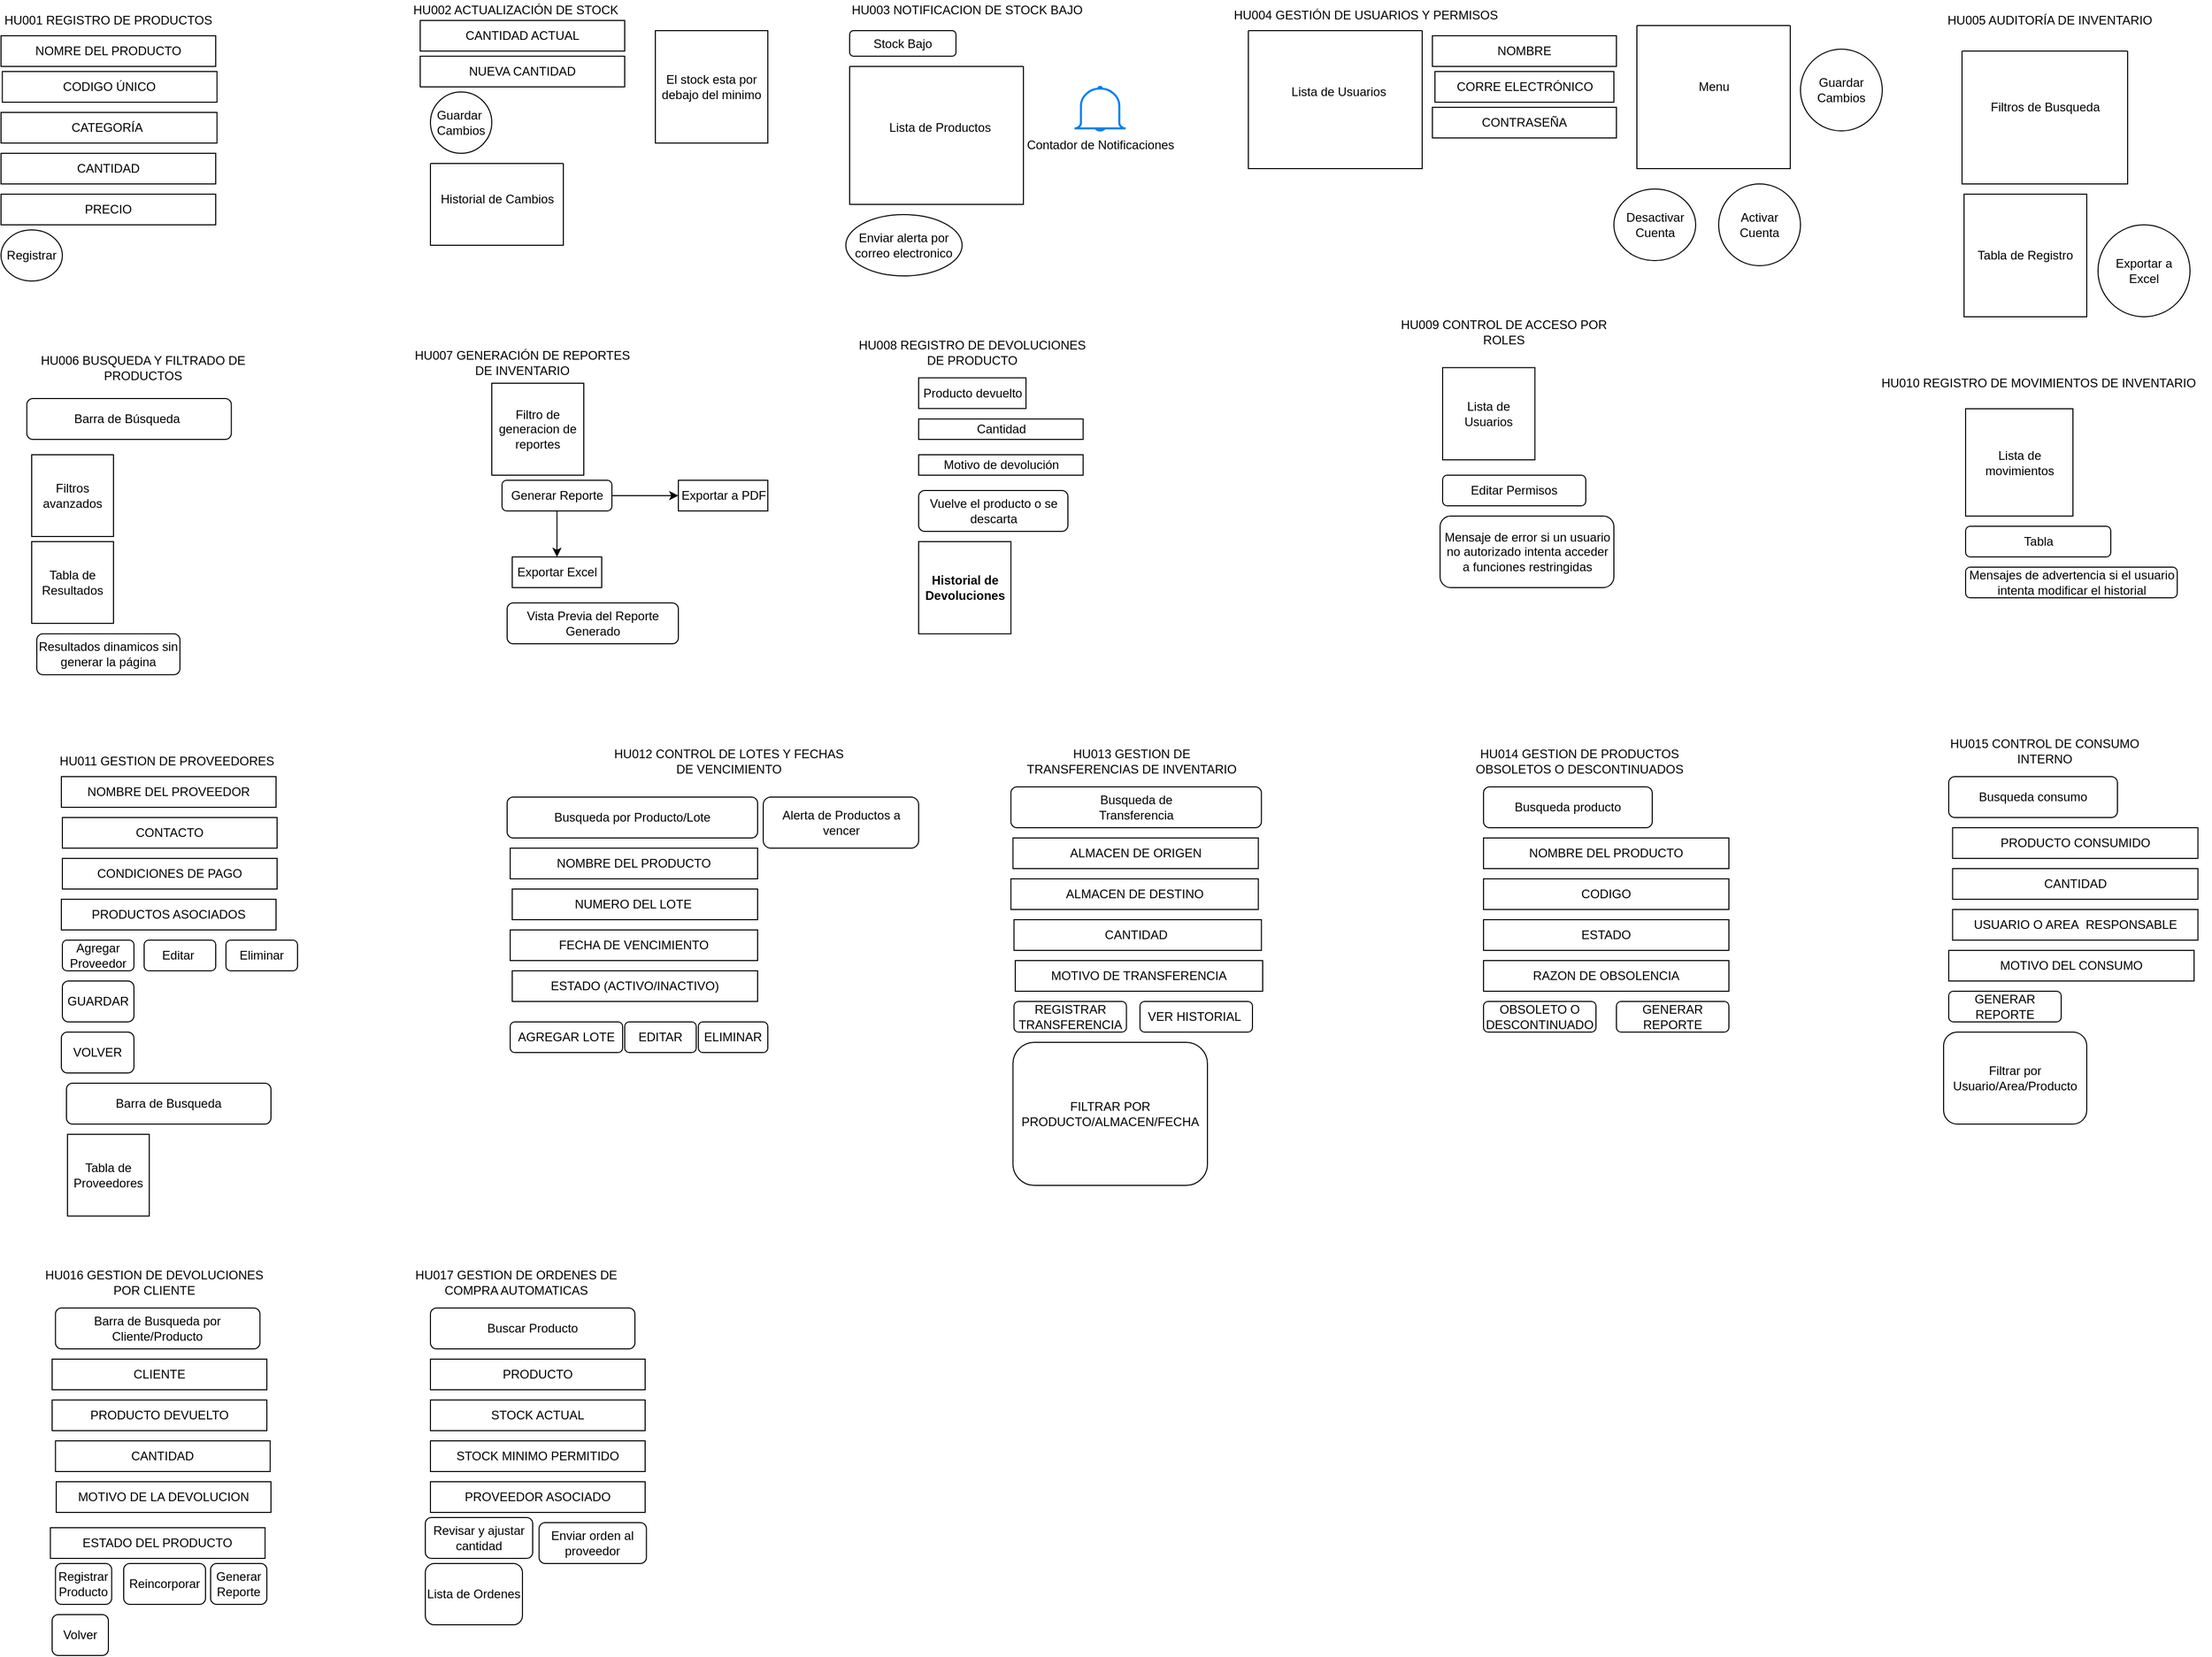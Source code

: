 <mxfile version="22.0.2" type="device">
  <diagram name="Página-1" id="HK1CGhj44MhqgQAOxeRb">
    <mxGraphModel dx="1877" dy="621" grid="1" gridSize="10" guides="1" tooltips="1" connect="1" arrows="1" fold="1" page="1" pageScale="1" pageWidth="827" pageHeight="1169" math="0" shadow="0">
      <root>
        <mxCell id="0" />
        <mxCell id="1" parent="0" />
        <mxCell id="aqqvkuQMwJCHRrwaiHrW-1" value="NOMRE DEL PRODUCTO" style="rounded=0;whiteSpace=wrap;html=1;" parent="1" vertex="1">
          <mxGeometry x="-810" y="35" width="210" height="30" as="geometry" />
        </mxCell>
        <mxCell id="nvygjXkL4xdVRS7agcdF-1" value="CODIGO ÚNICO" style="rounded=0;whiteSpace=wrap;html=1;" parent="1" vertex="1">
          <mxGeometry x="-808.75" y="70" width="210" height="30" as="geometry" />
        </mxCell>
        <mxCell id="nvygjXkL4xdVRS7agcdF-2" value="CATEGORÍA&amp;nbsp;" style="rounded=0;whiteSpace=wrap;html=1;" parent="1" vertex="1">
          <mxGeometry x="-810" y="110" width="211.25" height="30" as="geometry" />
        </mxCell>
        <mxCell id="nvygjXkL4xdVRS7agcdF-3" value="CANTIDAD" style="rounded=0;whiteSpace=wrap;html=1;" parent="1" vertex="1">
          <mxGeometry x="-810" y="150" width="210" height="30" as="geometry" />
        </mxCell>
        <mxCell id="nvygjXkL4xdVRS7agcdF-4" value="PRECIO" style="rounded=0;whiteSpace=wrap;html=1;" parent="1" vertex="1">
          <mxGeometry x="-810" y="190" width="210" height="30" as="geometry" />
        </mxCell>
        <mxCell id="nvygjXkL4xdVRS7agcdF-6" value="HU001 REGISTRO DE PRODUCTOS" style="text;html=1;strokeColor=none;fillColor=none;align=center;verticalAlign=middle;whiteSpace=wrap;rounded=0;" parent="1" vertex="1">
          <mxGeometry x="-810" y="5" width="210" height="30" as="geometry" />
        </mxCell>
        <mxCell id="nvygjXkL4xdVRS7agcdF-8" style="edgeStyle=orthogonalEdgeStyle;rounded=0;orthogonalLoop=1;jettySize=auto;html=1;exitX=0.5;exitY=1;exitDx=0;exitDy=0;" parent="1" edge="1">
          <mxGeometry relative="1" as="geometry">
            <mxPoint x="80" y="64" as="sourcePoint" />
            <mxPoint x="80" y="64" as="targetPoint" />
          </mxGeometry>
        </mxCell>
        <mxCell id="nvygjXkL4xdVRS7agcdF-9" style="edgeStyle=orthogonalEdgeStyle;rounded=0;orthogonalLoop=1;jettySize=auto;html=1;exitX=0.5;exitY=1;exitDx=0;exitDy=0;" parent="1" source="nvygjXkL4xdVRS7agcdF-1" target="nvygjXkL4xdVRS7agcdF-1" edge="1">
          <mxGeometry relative="1" as="geometry" />
        </mxCell>
        <mxCell id="nvygjXkL4xdVRS7agcdF-10" value="HU002 ACTUALIZACIÓN DE STOCK" style="text;html=1;strokeColor=none;fillColor=none;align=center;verticalAlign=middle;whiteSpace=wrap;rounded=0;" parent="1" vertex="1">
          <mxGeometry x="-413" width="213" height="20" as="geometry" />
        </mxCell>
        <mxCell id="nvygjXkL4xdVRS7agcdF-11" value="CANTIDAD ACTUAL" style="rounded=0;whiteSpace=wrap;html=1;" parent="1" vertex="1">
          <mxGeometry x="-400" y="20" width="200" height="30" as="geometry" />
        </mxCell>
        <mxCell id="nvygjXkL4xdVRS7agcdF-12" value="NUEVA CANTIDAD" style="rounded=0;whiteSpace=wrap;html=1;" parent="1" vertex="1">
          <mxGeometry x="-400" y="55" width="200" height="30" as="geometry" />
        </mxCell>
        <mxCell id="nvygjXkL4xdVRS7agcdF-18" style="edgeStyle=orthogonalEdgeStyle;rounded=0;orthogonalLoop=1;jettySize=auto;html=1;exitX=0.5;exitY=1;exitDx=0;exitDy=0;" parent="1" source="nvygjXkL4xdVRS7agcdF-12" target="nvygjXkL4xdVRS7agcdF-12" edge="1">
          <mxGeometry relative="1" as="geometry" />
        </mxCell>
        <mxCell id="nvygjXkL4xdVRS7agcdF-19" style="edgeStyle=orthogonalEdgeStyle;rounded=0;orthogonalLoop=1;jettySize=auto;html=1;exitX=0.5;exitY=1;exitDx=0;exitDy=0;" parent="1" edge="1">
          <mxGeometry relative="1" as="geometry">
            <mxPoint x="295" y="150" as="sourcePoint" />
            <mxPoint x="295" y="150" as="targetPoint" />
          </mxGeometry>
        </mxCell>
        <mxCell id="nvygjXkL4xdVRS7agcdF-21" value="HU003 NOTIFICACION DE STOCK BAJO" style="text;html=1;strokeColor=none;fillColor=none;align=center;verticalAlign=middle;whiteSpace=wrap;rounded=0;" parent="1" vertex="1">
          <mxGeometry x="20" width="230" height="20" as="geometry" />
        </mxCell>
        <mxCell id="nvygjXkL4xdVRS7agcdF-28" value="HU004 GESTIÓN DE USUARIOS Y PERMISOS" style="text;html=1;strokeColor=none;fillColor=none;align=center;verticalAlign=middle;whiteSpace=wrap;rounded=0;" parent="1" vertex="1">
          <mxGeometry x="390" y="2.842e-14" width="270" height="30" as="geometry" />
        </mxCell>
        <mxCell id="nvygjXkL4xdVRS7agcdF-31" value="HU005 AUDITORÍA DE INVENTARIO" style="text;html=1;strokeColor=none;fillColor=none;align=center;verticalAlign=middle;whiteSpace=wrap;rounded=0;" parent="1" vertex="1">
          <mxGeometry x="1080" y="5" width="228" height="30" as="geometry" />
        </mxCell>
        <mxCell id="nvygjXkL4xdVRS7agcdF-34" value="HU006 BUSQUEDA Y FILTRADO DE PRODUCTOS" style="text;html=1;strokeColor=none;fillColor=none;align=center;verticalAlign=middle;whiteSpace=wrap;rounded=0;" parent="1" vertex="1">
          <mxGeometry x="-784.75" y="345" width="228" height="30" as="geometry" />
        </mxCell>
        <mxCell id="nvygjXkL4xdVRS7agcdF-38" value="HU007 GENERACIÓN DE REPORTES DE INVENTARIO" style="text;html=1;strokeColor=none;fillColor=none;align=center;verticalAlign=middle;whiteSpace=wrap;rounded=0;" parent="1" vertex="1">
          <mxGeometry x="-410" y="339.75" width="220" height="30" as="geometry" />
        </mxCell>
        <mxCell id="nvygjXkL4xdVRS7agcdF-39" value="Filtro de generacion de reportes" style="whiteSpace=wrap;html=1;aspect=fixed;" parent="1" vertex="1">
          <mxGeometry x="-330.0" y="375" width="90" height="90" as="geometry" />
        </mxCell>
        <mxCell id="nvygjXkL4xdVRS7agcdF-43" value="Exportar a PDF&lt;br&gt;" style="rounded=0;whiteSpace=wrap;html=1;" parent="1" vertex="1">
          <mxGeometry x="-147.5" y="470" width="87.5" height="30" as="geometry" />
        </mxCell>
        <mxCell id="nvygjXkL4xdVRS7agcdF-78" style="edgeStyle=orthogonalEdgeStyle;rounded=0;orthogonalLoop=1;jettySize=auto;html=1;" parent="1" source="nvygjXkL4xdVRS7agcdF-44" target="nvygjXkL4xdVRS7agcdF-43" edge="1">
          <mxGeometry relative="1" as="geometry" />
        </mxCell>
        <mxCell id="nvygjXkL4xdVRS7agcdF-79" style="edgeStyle=orthogonalEdgeStyle;rounded=0;orthogonalLoop=1;jettySize=auto;html=1;" parent="1" source="nvygjXkL4xdVRS7agcdF-44" target="nvygjXkL4xdVRS7agcdF-72" edge="1">
          <mxGeometry relative="1" as="geometry" />
        </mxCell>
        <mxCell id="nvygjXkL4xdVRS7agcdF-44" value="Generar Reporte" style="rounded=1;whiteSpace=wrap;html=1;" parent="1" vertex="1">
          <mxGeometry x="-320" y="470" width="107.5" height="30" as="geometry" />
        </mxCell>
        <mxCell id="nvygjXkL4xdVRS7agcdF-45" value="Historial de Devoluciones" style="whiteSpace=wrap;html=1;aspect=fixed;fontStyle=1" parent="1" vertex="1">
          <mxGeometry x="87.5" y="530" width="90.25" height="90.25" as="geometry" />
        </mxCell>
        <mxCell id="nvygjXkL4xdVRS7agcdF-46" value="Vuelve el producto o se descarta" style="rounded=1;whiteSpace=wrap;html=1;" parent="1" vertex="1">
          <mxGeometry x="87.5" y="480" width="146" height="40" as="geometry" />
        </mxCell>
        <mxCell id="nvygjXkL4xdVRS7agcdF-47" value="Editar Permisos" style="rounded=1;whiteSpace=wrap;html=1;" parent="1" vertex="1">
          <mxGeometry x="600" y="465" width="140" height="30" as="geometry" />
        </mxCell>
        <mxCell id="nvygjXkL4xdVRS7agcdF-48" value="HU008 REGISTRO DE DEVOLUCIONES DE PRODUCTO" style="text;html=1;strokeColor=none;fillColor=none;align=center;verticalAlign=middle;whiteSpace=wrap;rounded=0;" parent="1" vertex="1">
          <mxGeometry x="20" y="330" width="240" height="30" as="geometry" />
        </mxCell>
        <mxCell id="nvygjXkL4xdVRS7agcdF-52" value="Stock Bajo" style="rounded=1;whiteSpace=wrap;html=1;" parent="1" vertex="1">
          <mxGeometry x="20" y="30" width="104" height="25" as="geometry" />
        </mxCell>
        <mxCell id="nvygjXkL4xdVRS7agcdF-53" value="Contador de Notificaciones" style="html=1;verticalLabelPosition=bottom;align=center;labelBackgroundColor=#ffffff;verticalAlign=top;strokeWidth=2;strokeColor=#0080F0;shadow=0;dashed=0;shape=mxgraph.ios7.icons.bell;" parent="1" vertex="1">
          <mxGeometry x="240" y="85" width="50" height="43.1" as="geometry" />
        </mxCell>
        <mxCell id="nvygjXkL4xdVRS7agcdF-58" value="NOMBRE" style="rounded=0;whiteSpace=wrap;html=1;" parent="1" vertex="1">
          <mxGeometry x="590" y="35" width="180" height="30" as="geometry" />
        </mxCell>
        <mxCell id="nvygjXkL4xdVRS7agcdF-59" value="CORRE ELECTRÓNICO" style="rounded=0;whiteSpace=wrap;html=1;" parent="1" vertex="1">
          <mxGeometry x="592.5" y="70" width="175" height="30" as="geometry" />
        </mxCell>
        <mxCell id="nvygjXkL4xdVRS7agcdF-60" value="CONTRASEÑA" style="rounded=0;whiteSpace=wrap;html=1;" parent="1" vertex="1">
          <mxGeometry x="590" y="105" width="180" height="30" as="geometry" />
        </mxCell>
        <mxCell id="nvygjXkL4xdVRS7agcdF-62" style="edgeStyle=orthogonalEdgeStyle;rounded=0;orthogonalLoop=1;jettySize=auto;html=1;exitX=0.5;exitY=1;exitDx=0;exitDy=0;" parent="1" edge="1">
          <mxGeometry relative="1" as="geometry">
            <mxPoint x="195" y="390" as="sourcePoint" />
            <mxPoint x="195" y="390" as="targetPoint" />
          </mxGeometry>
        </mxCell>
        <mxCell id="nvygjXkL4xdVRS7agcdF-63" style="edgeStyle=orthogonalEdgeStyle;rounded=0;orthogonalLoop=1;jettySize=auto;html=1;exitX=0.5;exitY=1;exitDx=0;exitDy=0;" parent="1" source="nvygjXkL4xdVRS7agcdF-58" target="nvygjXkL4xdVRS7agcdF-58" edge="1">
          <mxGeometry relative="1" as="geometry" />
        </mxCell>
        <mxCell id="nvygjXkL4xdVRS7agcdF-69" value="Barra de Búsqueda&amp;nbsp;" style="rounded=1;whiteSpace=wrap;html=1;" parent="1" vertex="1">
          <mxGeometry x="-784.75" y="390" width="200" height="40" as="geometry" />
        </mxCell>
        <mxCell id="nvygjXkL4xdVRS7agcdF-70" value="Filtros avanzados" style="whiteSpace=wrap;html=1;aspect=fixed;" parent="1" vertex="1">
          <mxGeometry x="-780" y="445" width="80" height="80" as="geometry" />
        </mxCell>
        <mxCell id="nvygjXkL4xdVRS7agcdF-71" value="Tabla de Resultados" style="whiteSpace=wrap;html=1;aspect=fixed;" parent="1" vertex="1">
          <mxGeometry x="-780" y="530" width="80" height="80" as="geometry" />
        </mxCell>
        <mxCell id="nvygjXkL4xdVRS7agcdF-72" value="Exportar Excel" style="rounded=0;whiteSpace=wrap;html=1;" parent="1" vertex="1">
          <mxGeometry x="-310" y="545" width="87.5" height="30" as="geometry" />
        </mxCell>
        <mxCell id="nvygjXkL4xdVRS7agcdF-80" value="Vista Previa del Reporte Generado" style="rounded=1;whiteSpace=wrap;html=1;" parent="1" vertex="1">
          <mxGeometry x="-315" y="590" width="167.5" height="40" as="geometry" />
        </mxCell>
        <mxCell id="nvygjXkL4xdVRS7agcdF-81" value="Resultados dinamicos sin generar la página" style="rounded=1;whiteSpace=wrap;html=1;" parent="1" vertex="1">
          <mxGeometry x="-775" y="620.25" width="140" height="40" as="geometry" />
        </mxCell>
        <mxCell id="nvygjXkL4xdVRS7agcdF-82" value="HU009 CONTROL DE ACCESO POR ROLES" style="text;html=1;strokeColor=none;fillColor=none;align=center;verticalAlign=middle;whiteSpace=wrap;rounded=0;" parent="1" vertex="1">
          <mxGeometry x="540" y="310" width="240" height="30" as="geometry" />
        </mxCell>
        <mxCell id="nvygjXkL4xdVRS7agcdF-83" value="Producto devuelto" style="rounded=0;whiteSpace=wrap;html=1;" parent="1" vertex="1">
          <mxGeometry x="87.5" y="369.75" width="105" height="30" as="geometry" />
        </mxCell>
        <mxCell id="nvygjXkL4xdVRS7agcdF-84" value="Cantidad" style="rounded=0;whiteSpace=wrap;html=1;" parent="1" vertex="1">
          <mxGeometry x="87.5" y="410" width="160.87" height="20" as="geometry" />
        </mxCell>
        <mxCell id="nvygjXkL4xdVRS7agcdF-85" style="edgeStyle=orthogonalEdgeStyle;rounded=0;orthogonalLoop=1;jettySize=auto;html=1;exitX=0.5;exitY=1;exitDx=0;exitDy=0;" parent="1" edge="1">
          <mxGeometry relative="1" as="geometry">
            <mxPoint x="560" y="730" as="sourcePoint" />
            <mxPoint x="560" y="730" as="targetPoint" />
          </mxGeometry>
        </mxCell>
        <mxCell id="nvygjXkL4xdVRS7agcdF-86" style="edgeStyle=orthogonalEdgeStyle;rounded=0;orthogonalLoop=1;jettySize=auto;html=1;exitX=0.5;exitY=1;exitDx=0;exitDy=0;" parent="1" source="nvygjXkL4xdVRS7agcdF-83" target="nvygjXkL4xdVRS7agcdF-83" edge="1">
          <mxGeometry relative="1" as="geometry" />
        </mxCell>
        <mxCell id="nvygjXkL4xdVRS7agcdF-88" value="Motivo de devolución" style="rounded=0;whiteSpace=wrap;html=1;" parent="1" vertex="1">
          <mxGeometry x="87.5" y="445" width="160.87" height="20" as="geometry" />
        </mxCell>
        <mxCell id="nvygjXkL4xdVRS7agcdF-89" value="Lista de Usuarios" style="whiteSpace=wrap;html=1;aspect=fixed;" parent="1" vertex="1">
          <mxGeometry x="600.0" y="359.75" width="90.25" height="90.25" as="geometry" />
        </mxCell>
        <mxCell id="nvygjXkL4xdVRS7agcdF-90" value="Mensaje de error si un usuario no autorizado intenta acceder a funciones restringidas" style="rounded=1;whiteSpace=wrap;html=1;" parent="1" vertex="1">
          <mxGeometry x="597.5" y="505" width="170" height="70" as="geometry" />
        </mxCell>
        <mxCell id="nvygjXkL4xdVRS7agcdF-91" value="HU010 REGISTRO DE MOVIMIENTOS DE INVENTARIO" style="text;html=1;strokeColor=none;fillColor=none;align=center;verticalAlign=middle;whiteSpace=wrap;rounded=0;glass=0;" parent="1" vertex="1">
          <mxGeometry x="1013.76" y="360" width="337.5" height="30" as="geometry" />
        </mxCell>
        <mxCell id="nvygjXkL4xdVRS7agcdF-92" value="Lista de movimientos" style="whiteSpace=wrap;html=1;aspect=fixed;" parent="1" vertex="1">
          <mxGeometry x="1111.51" y="400" width="105" height="105" as="geometry" />
        </mxCell>
        <mxCell id="nvygjXkL4xdVRS7agcdF-93" value="Tabla" style="rounded=1;whiteSpace=wrap;html=1;" parent="1" vertex="1">
          <mxGeometry x="1111.51" y="515" width="142" height="30" as="geometry" />
        </mxCell>
        <mxCell id="nvygjXkL4xdVRS7agcdF-94" value="Mensajes de advertencia si el usuario intenta modificar el historial" style="rounded=1;whiteSpace=wrap;html=1;" parent="1" vertex="1">
          <mxGeometry x="1111.51" y="555" width="206.99" height="30" as="geometry" />
        </mxCell>
        <mxCell id="21HgSDGT3ps4ZfIAsi2m-1" style="edgeStyle=orthogonalEdgeStyle;rounded=0;orthogonalLoop=1;jettySize=auto;html=1;exitX=0.5;exitY=1;exitDx=0;exitDy=0;" parent="1" source="nvygjXkL4xdVRS7agcdF-1" target="nvygjXkL4xdVRS7agcdF-1" edge="1">
          <mxGeometry relative="1" as="geometry" />
        </mxCell>
        <mxCell id="21HgSDGT3ps4ZfIAsi2m-2" value="Registrar&lt;br&gt;" style="ellipse;whiteSpace=wrap;html=1;" parent="1" vertex="1">
          <mxGeometry x="-810" y="225" width="60" height="50" as="geometry" />
        </mxCell>
        <mxCell id="21HgSDGT3ps4ZfIAsi2m-3" value="Guardar&amp;nbsp;&lt;br&gt;Cambios&lt;br&gt;" style="ellipse;whiteSpace=wrap;html=1;" parent="1" vertex="1">
          <mxGeometry x="-390" y="90" width="60" height="60" as="geometry" />
        </mxCell>
        <mxCell id="21HgSDGT3ps4ZfIAsi2m-6" value="" style="swimlane;startSize=0;" parent="1" vertex="1">
          <mxGeometry x="-390" y="160" width="130" height="80" as="geometry" />
        </mxCell>
        <mxCell id="21HgSDGT3ps4ZfIAsi2m-7" value="Historial de Cambios" style="text;html=1;align=center;verticalAlign=middle;resizable=0;points=[];autosize=1;strokeColor=none;fillColor=none;" parent="21HgSDGT3ps4ZfIAsi2m-6" vertex="1">
          <mxGeometry y="20" width="130" height="30" as="geometry" />
        </mxCell>
        <mxCell id="21HgSDGT3ps4ZfIAsi2m-8" value="El stock esta por debajo del minimo" style="whiteSpace=wrap;html=1;aspect=fixed;" parent="1" vertex="1">
          <mxGeometry x="-170" y="30" width="110" height="110" as="geometry" />
        </mxCell>
        <mxCell id="21HgSDGT3ps4ZfIAsi2m-10" value="" style="swimlane;startSize=0;" parent="1" vertex="1">
          <mxGeometry x="20" y="65" width="170" height="135" as="geometry" />
        </mxCell>
        <mxCell id="21HgSDGT3ps4ZfIAsi2m-11" value="Lista de Productos" style="text;html=1;align=center;verticalAlign=middle;resizable=0;points=[];autosize=1;strokeColor=none;fillColor=none;" parent="21HgSDGT3ps4ZfIAsi2m-10" vertex="1">
          <mxGeometry x="27.5" y="45" width="120" height="30" as="geometry" />
        </mxCell>
        <mxCell id="21HgSDGT3ps4ZfIAsi2m-12" value="Enviar alerta por correo electronico" style="ellipse;whiteSpace=wrap;html=1;" parent="1" vertex="1">
          <mxGeometry x="16.25" y="210" width="113.75" height="60" as="geometry" />
        </mxCell>
        <mxCell id="21HgSDGT3ps4ZfIAsi2m-13" value="" style="swimlane;startSize=0;" parent="1" vertex="1">
          <mxGeometry x="410" y="30" width="170" height="135" as="geometry" />
        </mxCell>
        <mxCell id="21HgSDGT3ps4ZfIAsi2m-14" value="Lista de Usuarios" style="text;html=1;align=center;verticalAlign=middle;resizable=0;points=[];autosize=1;strokeColor=none;fillColor=none;" parent="21HgSDGT3ps4ZfIAsi2m-13" vertex="1">
          <mxGeometry x="27.5" y="45" width="120" height="30" as="geometry" />
        </mxCell>
        <mxCell id="21HgSDGT3ps4ZfIAsi2m-16" value="Guardar Cambios&lt;br&gt;" style="ellipse;whiteSpace=wrap;html=1;aspect=fixed;" parent="1" vertex="1">
          <mxGeometry x="950" y="48.1" width="80" height="80" as="geometry" />
        </mxCell>
        <mxCell id="21HgSDGT3ps4ZfIAsi2m-17" value="Activar Cuenta&lt;br&gt;" style="ellipse;whiteSpace=wrap;html=1;aspect=fixed;" parent="1" vertex="1">
          <mxGeometry x="870" y="180" width="80" height="80" as="geometry" />
        </mxCell>
        <mxCell id="21HgSDGT3ps4ZfIAsi2m-18" value="Desactivar Cuenta&lt;br&gt;" style="ellipse;whiteSpace=wrap;html=1;" parent="1" vertex="1">
          <mxGeometry x="767.5" y="185" width="80" height="70" as="geometry" />
        </mxCell>
        <mxCell id="21HgSDGT3ps4ZfIAsi2m-19" value="" style="swimlane;startSize=0;" parent="1" vertex="1">
          <mxGeometry x="790" y="25" width="150" height="140" as="geometry" />
        </mxCell>
        <mxCell id="21HgSDGT3ps4ZfIAsi2m-20" value="Menu" style="text;html=1;align=center;verticalAlign=middle;resizable=0;points=[];autosize=1;strokeColor=none;fillColor=none;" parent="21HgSDGT3ps4ZfIAsi2m-19" vertex="1">
          <mxGeometry x="50" y="45" width="50" height="30" as="geometry" />
        </mxCell>
        <mxCell id="21HgSDGT3ps4ZfIAsi2m-24" value="" style="swimlane;startSize=0;" parent="1" vertex="1">
          <mxGeometry x="1108" y="50" width="162" height="130" as="geometry" />
        </mxCell>
        <mxCell id="21HgSDGT3ps4ZfIAsi2m-25" value="Filtros de Busqueda" style="text;html=1;align=center;verticalAlign=middle;resizable=0;points=[];autosize=1;strokeColor=none;fillColor=none;" parent="21HgSDGT3ps4ZfIAsi2m-24" vertex="1">
          <mxGeometry x="16.0" y="40" width="130" height="30" as="geometry" />
        </mxCell>
        <mxCell id="21HgSDGT3ps4ZfIAsi2m-26" value="Tabla de Registro&lt;br&gt;" style="whiteSpace=wrap;html=1;aspect=fixed;" parent="1" vertex="1">
          <mxGeometry x="1110" y="190" width="120" height="120" as="geometry" />
        </mxCell>
        <mxCell id="21HgSDGT3ps4ZfIAsi2m-27" value="Exportar a Excel&lt;br&gt;" style="ellipse;whiteSpace=wrap;html=1;aspect=fixed;" parent="1" vertex="1">
          <mxGeometry x="1241" y="220" width="90" height="90" as="geometry" />
        </mxCell>
        <mxCell id="88QOqEdq5D9f8NfEVCV--1" value="HU011 GESTION DE PROVEEDORES&amp;nbsp;&lt;br&gt;" style="text;html=1;strokeColor=none;fillColor=none;align=center;verticalAlign=middle;whiteSpace=wrap;rounded=0;" vertex="1" parent="1">
          <mxGeometry x="-760" y="730" width="228" height="30" as="geometry" />
        </mxCell>
        <mxCell id="88QOqEdq5D9f8NfEVCV--2" value="NOMBRE DEL PROVEEDOR&lt;br&gt;" style="rounded=0;whiteSpace=wrap;html=1;" vertex="1" parent="1">
          <mxGeometry x="-751" y="760" width="210" height="30" as="geometry" />
        </mxCell>
        <mxCell id="88QOqEdq5D9f8NfEVCV--3" value="VOLVER" style="rounded=1;whiteSpace=wrap;html=1;" vertex="1" parent="1">
          <mxGeometry x="-751" y="1010" width="71" height="40" as="geometry" />
        </mxCell>
        <mxCell id="88QOqEdq5D9f8NfEVCV--6" value="Barra de Busqueda" style="rounded=1;whiteSpace=wrap;html=1;" vertex="1" parent="1">
          <mxGeometry x="-746" y="1060" width="200" height="40" as="geometry" />
        </mxCell>
        <mxCell id="88QOqEdq5D9f8NfEVCV--7" value="CONTACTO" style="rounded=0;whiteSpace=wrap;html=1;" vertex="1" parent="1">
          <mxGeometry x="-750" y="800" width="210" height="30" as="geometry" />
        </mxCell>
        <mxCell id="88QOqEdq5D9f8NfEVCV--8" value="CONDICIONES DE PAGO" style="rounded=0;whiteSpace=wrap;html=1;" vertex="1" parent="1">
          <mxGeometry x="-750" y="840" width="210" height="30" as="geometry" />
        </mxCell>
        <mxCell id="88QOqEdq5D9f8NfEVCV--9" value="PRODUCTOS ASOCIADOS&lt;br&gt;" style="rounded=0;whiteSpace=wrap;html=1;" vertex="1" parent="1">
          <mxGeometry x="-751" y="880" width="210" height="30" as="geometry" />
        </mxCell>
        <mxCell id="88QOqEdq5D9f8NfEVCV--10" value="Agregar Proveedor" style="rounded=1;whiteSpace=wrap;html=1;" vertex="1" parent="1">
          <mxGeometry x="-750" y="920" width="70" height="30" as="geometry" />
        </mxCell>
        <mxCell id="88QOqEdq5D9f8NfEVCV--11" value="Editar&amp;nbsp;&lt;br&gt;" style="rounded=1;whiteSpace=wrap;html=1;" vertex="1" parent="1">
          <mxGeometry x="-670" y="920" width="70" height="30" as="geometry" />
        </mxCell>
        <mxCell id="88QOqEdq5D9f8NfEVCV--12" value="Eliminar" style="rounded=1;whiteSpace=wrap;html=1;" vertex="1" parent="1">
          <mxGeometry x="-590" y="920" width="70" height="30" as="geometry" />
        </mxCell>
        <mxCell id="88QOqEdq5D9f8NfEVCV--13" value="GUARDAR&lt;br&gt;" style="rounded=1;whiteSpace=wrap;html=1;" vertex="1" parent="1">
          <mxGeometry x="-750" y="960" width="70" height="40" as="geometry" />
        </mxCell>
        <mxCell id="88QOqEdq5D9f8NfEVCV--15" value="Tabla de Proveedores&lt;br&gt;" style="whiteSpace=wrap;html=1;aspect=fixed;" vertex="1" parent="1">
          <mxGeometry x="-745" y="1110" width="80" height="80" as="geometry" />
        </mxCell>
        <mxCell id="88QOqEdq5D9f8NfEVCV--16" value="HU012 CONTROL DE LOTES Y FECHAS DE VENCIMIENTO&lt;br&gt;" style="text;html=1;strokeColor=none;fillColor=none;align=center;verticalAlign=middle;whiteSpace=wrap;rounded=0;" vertex="1" parent="1">
          <mxGeometry x="-212.5" y="730" width="228" height="30" as="geometry" />
        </mxCell>
        <mxCell id="88QOqEdq5D9f8NfEVCV--17" value="Busqueda por Producto/Lote" style="rounded=1;whiteSpace=wrap;html=1;" vertex="1" parent="1">
          <mxGeometry x="-315" y="780" width="245" height="40" as="geometry" />
        </mxCell>
        <mxCell id="88QOqEdq5D9f8NfEVCV--18" value="NOMBRE DEL PRODUCTO&lt;br&gt;" style="rounded=0;whiteSpace=wrap;html=1;" vertex="1" parent="1">
          <mxGeometry x="-312" y="830" width="242" height="30" as="geometry" />
        </mxCell>
        <mxCell id="88QOqEdq5D9f8NfEVCV--19" value="NUMERO DEL LOTE&amp;nbsp;" style="rounded=0;whiteSpace=wrap;html=1;" vertex="1" parent="1">
          <mxGeometry x="-310" y="870" width="240" height="30" as="geometry" />
        </mxCell>
        <mxCell id="88QOqEdq5D9f8NfEVCV--20" value="FECHA DE VENCIMIENTO&lt;br&gt;" style="rounded=0;whiteSpace=wrap;html=1;" vertex="1" parent="1">
          <mxGeometry x="-312" y="910" width="242" height="30" as="geometry" />
        </mxCell>
        <mxCell id="88QOqEdq5D9f8NfEVCV--21" value="ESTADO (ACTIVO/INACTIVO)" style="rounded=0;whiteSpace=wrap;html=1;" vertex="1" parent="1">
          <mxGeometry x="-310" y="950" width="240" height="30" as="geometry" />
        </mxCell>
        <mxCell id="88QOqEdq5D9f8NfEVCV--22" value="Alerta de Productos a vencer" style="rounded=1;whiteSpace=wrap;html=1;" vertex="1" parent="1">
          <mxGeometry x="-64.5" y="780" width="152" height="50" as="geometry" />
        </mxCell>
        <mxCell id="88QOqEdq5D9f8NfEVCV--23" value="EDITAR&lt;br&gt;" style="rounded=1;whiteSpace=wrap;html=1;" vertex="1" parent="1">
          <mxGeometry x="-200" y="1000" width="70" height="30" as="geometry" />
        </mxCell>
        <mxCell id="88QOqEdq5D9f8NfEVCV--24" value="ELIMINAR&lt;br&gt;" style="rounded=1;whiteSpace=wrap;html=1;" vertex="1" parent="1">
          <mxGeometry x="-128" y="1000" width="68" height="30" as="geometry" />
        </mxCell>
        <mxCell id="88QOqEdq5D9f8NfEVCV--25" value="AGREGAR LOTE&lt;br&gt;" style="rounded=1;whiteSpace=wrap;html=1;" vertex="1" parent="1">
          <mxGeometry x="-312" y="1000" width="110" height="30" as="geometry" />
        </mxCell>
        <mxCell id="88QOqEdq5D9f8NfEVCV--27" value="HU013 GESTION DE TRANSFERENCIAS DE INVENTARIO&lt;br&gt;" style="text;html=1;strokeColor=none;fillColor=none;align=center;verticalAlign=middle;whiteSpace=wrap;rounded=0;" vertex="1" parent="1">
          <mxGeometry x="182" y="730" width="228" height="30" as="geometry" />
        </mxCell>
        <mxCell id="88QOqEdq5D9f8NfEVCV--28" value="Busqueda de &lt;br&gt;Transferencia" style="rounded=1;whiteSpace=wrap;html=1;" vertex="1" parent="1">
          <mxGeometry x="177.75" y="770" width="245" height="40" as="geometry" />
        </mxCell>
        <mxCell id="88QOqEdq5D9f8NfEVCV--29" value="ALMACEN DE ORIGEN" style="rounded=0;whiteSpace=wrap;html=1;" vertex="1" parent="1">
          <mxGeometry x="179.75" y="820" width="240" height="30" as="geometry" />
        </mxCell>
        <mxCell id="88QOqEdq5D9f8NfEVCV--30" value="ALMACEN DE DESTINO&lt;br&gt;" style="rounded=0;whiteSpace=wrap;html=1;" vertex="1" parent="1">
          <mxGeometry x="177.75" y="860" width="242" height="30" as="geometry" />
        </mxCell>
        <mxCell id="88QOqEdq5D9f8NfEVCV--31" value="CANTIDAD&amp;nbsp;" style="rounded=0;whiteSpace=wrap;html=1;" vertex="1" parent="1">
          <mxGeometry x="180.75" y="900" width="242" height="30" as="geometry" />
        </mxCell>
        <mxCell id="88QOqEdq5D9f8NfEVCV--32" value="MOTIVO DE TRANSFERENCIA&lt;br&gt;" style="rounded=0;whiteSpace=wrap;html=1;" vertex="1" parent="1">
          <mxGeometry x="182" y="940" width="242" height="30" as="geometry" />
        </mxCell>
        <mxCell id="88QOqEdq5D9f8NfEVCV--33" value="REGISTRAR TRANSFERENCIA&lt;br&gt;" style="rounded=1;whiteSpace=wrap;html=1;" vertex="1" parent="1">
          <mxGeometry x="180.75" y="980" width="110" height="30" as="geometry" />
        </mxCell>
        <mxCell id="88QOqEdq5D9f8NfEVCV--34" value="VER HISTORIAL&amp;nbsp;" style="rounded=1;whiteSpace=wrap;html=1;" vertex="1" parent="1">
          <mxGeometry x="304" y="980" width="110" height="30" as="geometry" />
        </mxCell>
        <mxCell id="88QOqEdq5D9f8NfEVCV--35" value="FILTRAR POR PRODUCTO/ALMACEN/FECHA&lt;br&gt;" style="rounded=1;whiteSpace=wrap;html=1;" vertex="1" parent="1">
          <mxGeometry x="179.75" y="1020" width="190.25" height="140" as="geometry" />
        </mxCell>
        <mxCell id="88QOqEdq5D9f8NfEVCV--36" value="HU014 GESTION DE PRODUCTOS OBSOLETOS O DESCONTINUADOS&lt;br&gt;" style="text;html=1;strokeColor=none;fillColor=none;align=center;verticalAlign=middle;whiteSpace=wrap;rounded=0;" vertex="1" parent="1">
          <mxGeometry x="620" y="730" width="228" height="30" as="geometry" />
        </mxCell>
        <mxCell id="88QOqEdq5D9f8NfEVCV--37" value="Busqueda producto&lt;br&gt;" style="rounded=1;whiteSpace=wrap;html=1;" vertex="1" parent="1">
          <mxGeometry x="640" y="770" width="165" height="40" as="geometry" />
        </mxCell>
        <mxCell id="88QOqEdq5D9f8NfEVCV--39" value="NOMBRE DEL PRODUCTO&lt;br&gt;" style="rounded=0;whiteSpace=wrap;html=1;" vertex="1" parent="1">
          <mxGeometry x="640" y="820" width="240" height="30" as="geometry" />
        </mxCell>
        <mxCell id="88QOqEdq5D9f8NfEVCV--40" value="CODIGO" style="rounded=0;whiteSpace=wrap;html=1;" vertex="1" parent="1">
          <mxGeometry x="640" y="860" width="240" height="30" as="geometry" />
        </mxCell>
        <mxCell id="88QOqEdq5D9f8NfEVCV--41" value="ESTADO&lt;br&gt;" style="rounded=0;whiteSpace=wrap;html=1;" vertex="1" parent="1">
          <mxGeometry x="640" y="900" width="240" height="30" as="geometry" />
        </mxCell>
        <mxCell id="88QOqEdq5D9f8NfEVCV--42" value="RAZON DE OBSOLENCIA&lt;br&gt;" style="rounded=0;whiteSpace=wrap;html=1;" vertex="1" parent="1">
          <mxGeometry x="640" y="940" width="240" height="30" as="geometry" />
        </mxCell>
        <mxCell id="88QOqEdq5D9f8NfEVCV--43" value="OBSOLETO O DESCONTINUADO&lt;br&gt;" style="rounded=1;whiteSpace=wrap;html=1;" vertex="1" parent="1">
          <mxGeometry x="640" y="980" width="110" height="30" as="geometry" />
        </mxCell>
        <mxCell id="88QOqEdq5D9f8NfEVCV--44" value="GENERAR REPORTE&lt;br&gt;" style="rounded=1;whiteSpace=wrap;html=1;" vertex="1" parent="1">
          <mxGeometry x="770" y="980" width="110" height="30" as="geometry" />
        </mxCell>
        <mxCell id="88QOqEdq5D9f8NfEVCV--45" value="HU015 CONTROL DE CONSUMO INTERNO&lt;br&gt;" style="text;html=1;strokeColor=none;fillColor=none;align=center;verticalAlign=middle;whiteSpace=wrap;rounded=0;" vertex="1" parent="1">
          <mxGeometry x="1075" y="720" width="228" height="30" as="geometry" />
        </mxCell>
        <mxCell id="88QOqEdq5D9f8NfEVCV--46" value="Busqueda consumo&lt;br&gt;" style="rounded=1;whiteSpace=wrap;html=1;" vertex="1" parent="1">
          <mxGeometry x="1095" y="760" width="165" height="40" as="geometry" />
        </mxCell>
        <mxCell id="88QOqEdq5D9f8NfEVCV--47" value="PRODUCTO CONSUMIDO" style="rounded=0;whiteSpace=wrap;html=1;" vertex="1" parent="1">
          <mxGeometry x="1098.75" y="810" width="240" height="30" as="geometry" />
        </mxCell>
        <mxCell id="88QOqEdq5D9f8NfEVCV--48" value="CANTIDAD" style="rounded=0;whiteSpace=wrap;html=1;" vertex="1" parent="1">
          <mxGeometry x="1098.75" y="850" width="240" height="30" as="geometry" />
        </mxCell>
        <mxCell id="88QOqEdq5D9f8NfEVCV--49" value="USUARIO O AREA&amp;nbsp; RESPONSABLE" style="rounded=0;whiteSpace=wrap;html=1;" vertex="1" parent="1">
          <mxGeometry x="1098.75" y="890" width="240" height="30" as="geometry" />
        </mxCell>
        <mxCell id="88QOqEdq5D9f8NfEVCV--50" value="MOTIVO DEL CONSUMO" style="rounded=0;whiteSpace=wrap;html=1;" vertex="1" parent="1">
          <mxGeometry x="1095" y="930" width="240" height="30" as="geometry" />
        </mxCell>
        <mxCell id="88QOqEdq5D9f8NfEVCV--51" value="GENERAR REPORTE&lt;br&gt;" style="rounded=1;whiteSpace=wrap;html=1;" vertex="1" parent="1">
          <mxGeometry x="1095" y="970" width="110" height="30" as="geometry" />
        </mxCell>
        <mxCell id="88QOqEdq5D9f8NfEVCV--52" value="Filtrar por Usuario/Area/Producto&lt;br&gt;" style="rounded=1;whiteSpace=wrap;html=1;" vertex="1" parent="1">
          <mxGeometry x="1090" y="1010" width="140" height="90" as="geometry" />
        </mxCell>
        <mxCell id="88QOqEdq5D9f8NfEVCV--53" value="HU016 GESTION DE DEVOLUCIONES POR CLIENTE&lt;br&gt;" style="text;html=1;strokeColor=none;fillColor=none;align=center;verticalAlign=middle;whiteSpace=wrap;rounded=0;" vertex="1" parent="1">
          <mxGeometry x="-774" y="1240" width="228" height="30" as="geometry" />
        </mxCell>
        <mxCell id="88QOqEdq5D9f8NfEVCV--54" value="Volver&lt;br&gt;" style="rounded=1;whiteSpace=wrap;html=1;" vertex="1" parent="1">
          <mxGeometry x="-760" y="1580" width="55" height="40" as="geometry" />
        </mxCell>
        <mxCell id="88QOqEdq5D9f8NfEVCV--55" value="Barra de Busqueda por Cliente/Producto" style="rounded=1;whiteSpace=wrap;html=1;" vertex="1" parent="1">
          <mxGeometry x="-756.75" y="1280" width="200" height="40" as="geometry" />
        </mxCell>
        <mxCell id="88QOqEdq5D9f8NfEVCV--56" value="MOTIVO DE LA DEVOLUCION&lt;br&gt;" style="rounded=0;whiteSpace=wrap;html=1;" vertex="1" parent="1">
          <mxGeometry x="-756" y="1450" width="210" height="30" as="geometry" />
        </mxCell>
        <mxCell id="88QOqEdq5D9f8NfEVCV--57" value="CLIENTE" style="rounded=0;whiteSpace=wrap;html=1;" vertex="1" parent="1">
          <mxGeometry x="-760" y="1330" width="210" height="30" as="geometry" />
        </mxCell>
        <mxCell id="88QOqEdq5D9f8NfEVCV--58" value="CANTIDAD" style="rounded=0;whiteSpace=wrap;html=1;" vertex="1" parent="1">
          <mxGeometry x="-756.75" y="1410" width="210" height="30" as="geometry" />
        </mxCell>
        <mxCell id="88QOqEdq5D9f8NfEVCV--59" value="PRODUCTO DEVUELTO" style="rounded=0;whiteSpace=wrap;html=1;" vertex="1" parent="1">
          <mxGeometry x="-760" y="1370" width="210" height="30" as="geometry" />
        </mxCell>
        <mxCell id="88QOqEdq5D9f8NfEVCV--61" value="ESTADO DEL PRODUCTO&lt;br&gt;" style="rounded=0;whiteSpace=wrap;html=1;" vertex="1" parent="1">
          <mxGeometry x="-761.75" y="1495" width="210" height="30" as="geometry" />
        </mxCell>
        <mxCell id="88QOqEdq5D9f8NfEVCV--62" value="Registrar Producto" style="rounded=1;whiteSpace=wrap;html=1;" vertex="1" parent="1">
          <mxGeometry x="-756.75" y="1530" width="55" height="40" as="geometry" />
        </mxCell>
        <mxCell id="88QOqEdq5D9f8NfEVCV--63" value="Reincorporar&lt;br&gt;" style="rounded=1;whiteSpace=wrap;html=1;" vertex="1" parent="1">
          <mxGeometry x="-690" y="1530" width="80" height="40" as="geometry" />
        </mxCell>
        <mxCell id="88QOqEdq5D9f8NfEVCV--64" value="Generar Reporte" style="rounded=1;whiteSpace=wrap;html=1;" vertex="1" parent="1">
          <mxGeometry x="-605" y="1530" width="55" height="40" as="geometry" />
        </mxCell>
        <mxCell id="88QOqEdq5D9f8NfEVCV--66" value="HU017 GESTION DE ORDENES DE COMPRA AUTOMATICAS&lt;br&gt;" style="text;html=1;strokeColor=none;fillColor=none;align=center;verticalAlign=middle;whiteSpace=wrap;rounded=0;" vertex="1" parent="1">
          <mxGeometry x="-420.5" y="1240" width="228" height="30" as="geometry" />
        </mxCell>
        <mxCell id="88QOqEdq5D9f8NfEVCV--67" value="Buscar Producto&lt;br&gt;" style="rounded=1;whiteSpace=wrap;html=1;" vertex="1" parent="1">
          <mxGeometry x="-390" y="1280" width="200" height="40" as="geometry" />
        </mxCell>
        <mxCell id="88QOqEdq5D9f8NfEVCV--68" value="STOCK MINIMO PERMITIDO" style="rounded=0;whiteSpace=wrap;html=1;" vertex="1" parent="1">
          <mxGeometry x="-390" y="1410" width="210" height="30" as="geometry" />
        </mxCell>
        <mxCell id="88QOqEdq5D9f8NfEVCV--69" value="PRODUCTO" style="rounded=0;whiteSpace=wrap;html=1;" vertex="1" parent="1">
          <mxGeometry x="-390" y="1330" width="210" height="30" as="geometry" />
        </mxCell>
        <mxCell id="88QOqEdq5D9f8NfEVCV--70" value="STOCK ACTUAL" style="rounded=0;whiteSpace=wrap;html=1;" vertex="1" parent="1">
          <mxGeometry x="-390" y="1370" width="210" height="30" as="geometry" />
        </mxCell>
        <mxCell id="88QOqEdq5D9f8NfEVCV--71" value="PROVEEDOR ASOCIADO" style="rounded=0;whiteSpace=wrap;html=1;" vertex="1" parent="1">
          <mxGeometry x="-390" y="1450" width="210" height="30" as="geometry" />
        </mxCell>
        <mxCell id="88QOqEdq5D9f8NfEVCV--72" value="Lista de Ordenes&lt;br&gt;" style="rounded=1;whiteSpace=wrap;html=1;" vertex="1" parent="1">
          <mxGeometry x="-395" y="1530" width="95" height="60" as="geometry" />
        </mxCell>
        <mxCell id="88QOqEdq5D9f8NfEVCV--73" value="Revisar y ajustar cantidad" style="rounded=1;whiteSpace=wrap;html=1;" vertex="1" parent="1">
          <mxGeometry x="-395" y="1485" width="105" height="40" as="geometry" />
        </mxCell>
        <mxCell id="88QOqEdq5D9f8NfEVCV--74" value="Enviar orden al proveedor&lt;br&gt;" style="rounded=1;whiteSpace=wrap;html=1;" vertex="1" parent="1">
          <mxGeometry x="-283.75" y="1490" width="105" height="40" as="geometry" />
        </mxCell>
      </root>
    </mxGraphModel>
  </diagram>
</mxfile>
